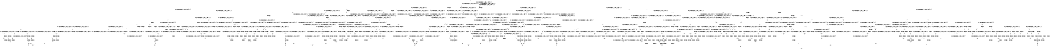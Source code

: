 digraph BCG {
size = "7, 10.5";
center = TRUE;
node [shape = circle];
0 [peripheries = 2];
0 -> 1 [label = "EX !0 !ATOMIC_EXCH_BRANCH (1, +1, TRUE, +0, 3, TRUE) !{0, 1, 2}"];
0 -> 2 [label = "EX !2 !ATOMIC_EXCH_BRANCH (1, +1, TRUE, +0, 2, TRUE) !{0, 1, 2}"];
0 -> 3 [label = "EX !1 !ATOMIC_EXCH_BRANCH (1, +0, TRUE, +0, 1, TRUE) !{0, 1, 2}"];
0 -> 4 [label = "EX !0 !ATOMIC_EXCH_BRANCH (1, +1, TRUE, +0, 3, TRUE) !{0, 1, 2}"];
1 -> 5 [label = "EX !2 !ATOMIC_EXCH_BRANCH (1, +1, TRUE, +0, 2, FALSE) !{0, 1, 2}"];
1 -> 6 [label = "EX !1 !ATOMIC_EXCH_BRANCH (1, +0, TRUE, +0, 1, FALSE) !{0, 1, 2}"];
1 -> 7 [label = "TERMINATE !0"];
2 -> 8 [label = "EX !0 !ATOMIC_EXCH_BRANCH (1, +1, TRUE, +0, 3, FALSE) !{0, 1, 2}"];
2 -> 9 [label = "EX !1 !ATOMIC_EXCH_BRANCH (1, +0, TRUE, +0, 1, FALSE) !{0, 1, 2}"];
2 -> 10 [label = "TERMINATE !2"];
2 -> 11 [label = "EX !0 !ATOMIC_EXCH_BRANCH (1, +1, TRUE, +0, 3, FALSE) !{0, 1, 2}"];
3 -> 3 [label = "EX !1 !ATOMIC_EXCH_BRANCH (1, +0, TRUE, +0, 1, TRUE) !{0, 1, 2}"];
3 -> 12 [label = "EX !0 !ATOMIC_EXCH_BRANCH (1, +1, TRUE, +0, 3, TRUE) !{0, 1, 2}"];
3 -> 13 [label = "EX !2 !ATOMIC_EXCH_BRANCH (1, +1, TRUE, +0, 2, TRUE) !{0, 1, 2}"];
3 -> 14 [label = "EX !0 !ATOMIC_EXCH_BRANCH (1, +1, TRUE, +0, 3, TRUE) !{0, 1, 2}"];
4 -> 15 [label = "EX !1 !ATOMIC_EXCH_BRANCH (1, +0, TRUE, +0, 1, FALSE) !{0, 1, 2}"];
4 -> 16 [label = "EX !2 !ATOMIC_EXCH_BRANCH (1, +1, TRUE, +0, 2, FALSE) !{0, 1, 2}"];
4 -> 17 [label = "EX !1 !ATOMIC_EXCH_BRANCH (1, +0, TRUE, +0, 1, FALSE) !{0, 1, 2}"];
4 -> 18 [label = "TERMINATE !0"];
5 -> 19 [label = "EX !1 !ATOMIC_EXCH_BRANCH (1, +0, TRUE, +0, 1, FALSE) !{0, 1, 2}"];
5 -> 20 [label = "TERMINATE !0"];
5 -> 21 [label = "TERMINATE !2"];
6 -> 22 [label = "EX !2 !ATOMIC_EXCH_BRANCH (1, +1, TRUE, +0, 2, TRUE) !{0, 1, 2}"];
6 -> 23 [label = "TERMINATE !0"];
6 -> 24 [label = "TERMINATE !1"];
7 -> 25 [label = "EX !2 !ATOMIC_EXCH_BRANCH (1, +1, TRUE, +0, 2, FALSE) !{1, 2}"];
7 -> 26 [label = "EX !1 !ATOMIC_EXCH_BRANCH (1, +0, TRUE, +0, 1, FALSE) !{1, 2}"];
7 -> 27 [label = "EX !1 !ATOMIC_EXCH_BRANCH (1, +0, TRUE, +0, 1, FALSE) !{1, 2}"];
8 -> 28 [label = "EX !0 !ATOMIC_EXCH_BRANCH (1, +0, TRUE, +1, 1, TRUE) !{0, 1, 2}"];
8 -> 29 [label = "EX !1 !ATOMIC_EXCH_BRANCH (1, +0, TRUE, +0, 1, FALSE) !{0, 1, 2}"];
8 -> 30 [label = "TERMINATE !2"];
8 -> 31 [label = "EX !0 !ATOMIC_EXCH_BRANCH (1, +0, TRUE, +1, 1, TRUE) !{0, 1, 2}"];
9 -> 22 [label = "EX !0 !ATOMIC_EXCH_BRANCH (1, +1, TRUE, +0, 3, TRUE) !{0, 1, 2}"];
9 -> 32 [label = "TERMINATE !2"];
9 -> 33 [label = "TERMINATE !1"];
9 -> 34 [label = "EX !0 !ATOMIC_EXCH_BRANCH (1, +1, TRUE, +0, 3, TRUE) !{0, 1, 2}"];
10 -> 35 [label = "EX !0 !ATOMIC_EXCH_BRANCH (1, +1, TRUE, +0, 3, FALSE) !{0, 1}"];
10 -> 36 [label = "EX !1 !ATOMIC_EXCH_BRANCH (1, +0, TRUE, +0, 1, FALSE) !{0, 1}"];
10 -> 37 [label = "EX !0 !ATOMIC_EXCH_BRANCH (1, +1, TRUE, +0, 3, FALSE) !{0, 1}"];
11 -> 38 [label = "EX !1 !ATOMIC_EXCH_BRANCH (1, +0, TRUE, +0, 1, FALSE) !{0, 1, 2}"];
11 -> 31 [label = "EX !0 !ATOMIC_EXCH_BRANCH (1, +0, TRUE, +1, 1, TRUE) !{0, 1, 2}"];
11 -> 39 [label = "EX !1 !ATOMIC_EXCH_BRANCH (1, +0, TRUE, +0, 1, FALSE) !{0, 1, 2}"];
11 -> 40 [label = "TERMINATE !2"];
12 -> 6 [label = "EX !1 !ATOMIC_EXCH_BRANCH (1, +0, TRUE, +0, 1, FALSE) !{0, 1, 2}"];
12 -> 41 [label = "EX !2 !ATOMIC_EXCH_BRANCH (1, +1, TRUE, +0, 2, FALSE) !{0, 1, 2}"];
12 -> 42 [label = "TERMINATE !0"];
13 -> 9 [label = "EX !1 !ATOMIC_EXCH_BRANCH (1, +0, TRUE, +0, 1, FALSE) !{0, 1, 2}"];
13 -> 43 [label = "EX !0 !ATOMIC_EXCH_BRANCH (1, +1, TRUE, +0, 3, FALSE) !{0, 1, 2}"];
13 -> 44 [label = "TERMINATE !2"];
13 -> 45 [label = "EX !0 !ATOMIC_EXCH_BRANCH (1, +1, TRUE, +0, 3, FALSE) !{0, 1, 2}"];
14 -> 15 [label = "EX !1 !ATOMIC_EXCH_BRANCH (1, +0, TRUE, +0, 1, FALSE) !{0, 1, 2}"];
14 -> 17 [label = "EX !1 !ATOMIC_EXCH_BRANCH (1, +0, TRUE, +0, 1, FALSE) !{0, 1, 2}"];
14 -> 46 [label = "EX !2 !ATOMIC_EXCH_BRANCH (1, +1, TRUE, +0, 2, FALSE) !{0, 1, 2}"];
14 -> 47 [label = "TERMINATE !0"];
15 -> 48 [label = "EX !2 !ATOMIC_EXCH_BRANCH (1, +1, TRUE, +0, 2, TRUE) !{0, 1, 2}"];
15 -> 49 [label = "EX !2 !ATOMIC_EXCH_BRANCH (1, +1, TRUE, +0, 2, TRUE) !{0, 1, 2}"];
15 -> 50 [label = "TERMINATE !0"];
15 -> 51 [label = "TERMINATE !1"];
16 -> 52 [label = "EX !1 !ATOMIC_EXCH_BRANCH (1, +0, TRUE, +0, 1, FALSE) !{0, 1, 2}"];
16 -> 53 [label = "EX !1 !ATOMIC_EXCH_BRANCH (1, +0, TRUE, +0, 1, FALSE) !{0, 1, 2}"];
16 -> 54 [label = "TERMINATE !0"];
16 -> 55 [label = "TERMINATE !2"];
17 -> 34 [label = "EX !2 !ATOMIC_EXCH_BRANCH (1, +1, TRUE, +0, 2, TRUE) !{0, 1, 2}"];
17 -> 56 [label = "TERMINATE !0"];
17 -> 57 [label = "TERMINATE !1"];
18 -> 58 [label = "EX !2 !ATOMIC_EXCH_BRANCH (1, +1, TRUE, +0, 2, FALSE) !{1, 2}"];
18 -> 59 [label = "EX !1 !ATOMIC_EXCH_BRANCH (1, +0, TRUE, +0, 1, FALSE) !{1, 2}"];
19 -> 60 [label = "TERMINATE !0"];
19 -> 61 [label = "TERMINATE !2"];
19 -> 62 [label = "TERMINATE !1"];
20 -> 63 [label = "EX !1 !ATOMIC_EXCH_BRANCH (1, +0, TRUE, +0, 1, FALSE) !{1, 2}"];
20 -> 64 [label = "TERMINATE !2"];
20 -> 65 [label = "EX !1 !ATOMIC_EXCH_BRANCH (1, +0, TRUE, +0, 1, FALSE) !{1, 2}"];
21 -> 66 [label = "EX !1 !ATOMIC_EXCH_BRANCH (1, +0, TRUE, +0, 1, FALSE) !{0, 1}"];
21 -> 64 [label = "TERMINATE !0"];
22 -> 67 [label = "TERMINATE !0"];
22 -> 68 [label = "TERMINATE !2"];
22 -> 69 [label = "TERMINATE !1"];
23 -> 70 [label = "EX !2 !ATOMIC_EXCH_BRANCH (1, +1, TRUE, +0, 2, TRUE) !{1, 2}"];
23 -> 71 [label = "TERMINATE !1"];
24 -> 72 [label = "EX !2 !ATOMIC_EXCH_BRANCH (1, +1, TRUE, +0, 2, TRUE) !{0, 2}"];
24 -> 71 [label = "TERMINATE !0"];
25 -> 63 [label = "EX !1 !ATOMIC_EXCH_BRANCH (1, +0, TRUE, +0, 1, FALSE) !{1, 2}"];
25 -> 64 [label = "TERMINATE !2"];
25 -> 65 [label = "EX !1 !ATOMIC_EXCH_BRANCH (1, +0, TRUE, +0, 1, FALSE) !{1, 2}"];
26 -> 70 [label = "EX !2 !ATOMIC_EXCH_BRANCH (1, +1, TRUE, +0, 2, TRUE) !{1, 2}"];
26 -> 71 [label = "TERMINATE !1"];
27 -> 73 [label = "EX !2 !ATOMIC_EXCH_BRANCH (1, +1, TRUE, +0, 2, TRUE) !{1, 2}"];
27 -> 74 [label = "EX !2 !ATOMIC_EXCH_BRANCH (1, +1, TRUE, +0, 2, TRUE) !{1, 2}"];
27 -> 75 [label = "TERMINATE !1"];
28 -> 76 [label = "EX !0 !ATOMIC_EXCH_BRANCH (1, +1, TRUE, +0, 3, TRUE) !{0, 1, 2}"];
28 -> 77 [label = "EX !1 !ATOMIC_EXCH_BRANCH (1, +0, TRUE, +0, 1, TRUE) !{0, 1, 2}"];
28 -> 78 [label = "TERMINATE !2"];
28 -> 79 [label = "EX !0 !ATOMIC_EXCH_BRANCH (1, +1, TRUE, +0, 3, TRUE) !{0, 1, 2}"];
29 -> 80 [label = "EX !0 !ATOMIC_EXCH_BRANCH (1, +0, TRUE, +1, 1, FALSE) !{0, 1, 2}"];
29 -> 81 [label = "TERMINATE !2"];
29 -> 82 [label = "TERMINATE !1"];
29 -> 83 [label = "EX !0 !ATOMIC_EXCH_BRANCH (1, +0, TRUE, +1, 1, FALSE) !{0, 1, 2}"];
30 -> 84 [label = "EX !0 !ATOMIC_EXCH_BRANCH (1, +0, TRUE, +1, 1, TRUE) !{0, 1}"];
30 -> 85 [label = "EX !1 !ATOMIC_EXCH_BRANCH (1, +0, TRUE, +0, 1, FALSE) !{0, 1}"];
30 -> 86 [label = "EX !0 !ATOMIC_EXCH_BRANCH (1, +0, TRUE, +1, 1, TRUE) !{0, 1}"];
31 -> 87 [label = "EX !1 !ATOMIC_EXCH_BRANCH (1, +0, TRUE, +0, 1, TRUE) !{0, 1, 2}"];
31 -> 79 [label = "EX !0 !ATOMIC_EXCH_BRANCH (1, +1, TRUE, +0, 3, TRUE) !{0, 1, 2}"];
31 -> 88 [label = "EX !1 !ATOMIC_EXCH_BRANCH (1, +0, TRUE, +0, 1, TRUE) !{0, 1, 2}"];
31 -> 89 [label = "TERMINATE !2"];
32 -> 90 [label = "EX !0 !ATOMIC_EXCH_BRANCH (1, +1, TRUE, +0, 3, TRUE) !{0, 1}"];
32 -> 91 [label = "TERMINATE !1"];
32 -> 92 [label = "EX !0 !ATOMIC_EXCH_BRANCH (1, +1, TRUE, +0, 3, TRUE) !{0, 1}"];
33 -> 72 [label = "EX !0 !ATOMIC_EXCH_BRANCH (1, +1, TRUE, +0, 3, TRUE) !{0, 2}"];
33 -> 91 [label = "TERMINATE !2"];
33 -> 93 [label = "EX !0 !ATOMIC_EXCH_BRANCH (1, +1, TRUE, +0, 3, TRUE) !{0, 2}"];
34 -> 94 [label = "TERMINATE !0"];
34 -> 95 [label = "TERMINATE !2"];
34 -> 96 [label = "TERMINATE !1"];
35 -> 84 [label = "EX !0 !ATOMIC_EXCH_BRANCH (1, +0, TRUE, +1, 1, TRUE) !{0, 1}"];
35 -> 85 [label = "EX !1 !ATOMIC_EXCH_BRANCH (1, +0, TRUE, +0, 1, FALSE) !{0, 1}"];
35 -> 86 [label = "EX !0 !ATOMIC_EXCH_BRANCH (1, +0, TRUE, +1, 1, TRUE) !{0, 1}"];
36 -> 90 [label = "EX !0 !ATOMIC_EXCH_BRANCH (1, +1, TRUE, +0, 3, TRUE) !{0, 1}"];
36 -> 91 [label = "TERMINATE !1"];
36 -> 92 [label = "EX !0 !ATOMIC_EXCH_BRANCH (1, +1, TRUE, +0, 3, TRUE) !{0, 1}"];
37 -> 97 [label = "EX !1 !ATOMIC_EXCH_BRANCH (1, +0, TRUE, +0, 1, FALSE) !{0, 1}"];
37 -> 86 [label = "EX !0 !ATOMIC_EXCH_BRANCH (1, +0, TRUE, +1, 1, TRUE) !{0, 1}"];
37 -> 98 [label = "EX !1 !ATOMIC_EXCH_BRANCH (1, +0, TRUE, +0, 1, FALSE) !{0, 1}"];
38 -> 99 [label = "EX !0 !ATOMIC_EXCH_BRANCH (1, +0, TRUE, +1, 1, FALSE) !{0, 1, 2}"];
38 -> 100 [label = "TERMINATE !2"];
38 -> 101 [label = "TERMINATE !1"];
39 -> 83 [label = "EX !0 !ATOMIC_EXCH_BRANCH (1, +0, TRUE, +1, 1, FALSE) !{0, 1, 2}"];
39 -> 102 [label = "TERMINATE !2"];
39 -> 103 [label = "TERMINATE !1"];
40 -> 104 [label = "EX !0 !ATOMIC_EXCH_BRANCH (1, +0, TRUE, +1, 1, TRUE) !{0, 1}"];
40 -> 105 [label = "EX !1 !ATOMIC_EXCH_BRANCH (1, +0, TRUE, +0, 1, FALSE) !{0, 1}"];
41 -> 19 [label = "EX !1 !ATOMIC_EXCH_BRANCH (1, +0, TRUE, +0, 1, FALSE) !{0, 1, 2}"];
41 -> 106 [label = "TERMINATE !0"];
41 -> 107 [label = "TERMINATE !2"];
42 -> 26 [label = "EX !1 !ATOMIC_EXCH_BRANCH (1, +0, TRUE, +0, 1, FALSE) !{1, 2}"];
42 -> 108 [label = "EX !2 !ATOMIC_EXCH_BRANCH (1, +1, TRUE, +0, 2, FALSE) !{1, 2}"];
42 -> 27 [label = "EX !1 !ATOMIC_EXCH_BRANCH (1, +0, TRUE, +0, 1, FALSE) !{1, 2}"];
43 -> 109 [label = "EX !0 !ATOMIC_EXCH_BRANCH (1, +0, TRUE, +1, 1, TRUE) !{0, 1, 2}"];
43 -> 29 [label = "EX !1 !ATOMIC_EXCH_BRANCH (1, +0, TRUE, +0, 1, FALSE) !{0, 1, 2}"];
43 -> 110 [label = "TERMINATE !2"];
43 -> 111 [label = "EX !0 !ATOMIC_EXCH_BRANCH (1, +0, TRUE, +1, 1, TRUE) !{0, 1, 2}"];
44 -> 36 [label = "EX !1 !ATOMIC_EXCH_BRANCH (1, +0, TRUE, +0, 1, FALSE) !{0, 1}"];
44 -> 112 [label = "EX !0 !ATOMIC_EXCH_BRANCH (1, +1, TRUE, +0, 3, FALSE) !{0, 1}"];
44 -> 113 [label = "EX !0 !ATOMIC_EXCH_BRANCH (1, +1, TRUE, +0, 3, FALSE) !{0, 1}"];
45 -> 38 [label = "EX !1 !ATOMIC_EXCH_BRANCH (1, +0, TRUE, +0, 1, FALSE) !{0, 1, 2}"];
45 -> 111 [label = "EX !0 !ATOMIC_EXCH_BRANCH (1, +0, TRUE, +1, 1, TRUE) !{0, 1, 2}"];
45 -> 39 [label = "EX !1 !ATOMIC_EXCH_BRANCH (1, +0, TRUE, +0, 1, FALSE) !{0, 1, 2}"];
45 -> 114 [label = "TERMINATE !2"];
46 -> 52 [label = "EX !1 !ATOMIC_EXCH_BRANCH (1, +0, TRUE, +0, 1, FALSE) !{0, 1, 2}"];
46 -> 53 [label = "EX !1 !ATOMIC_EXCH_BRANCH (1, +0, TRUE, +0, 1, FALSE) !{0, 1, 2}"];
46 -> 115 [label = "TERMINATE !0"];
46 -> 116 [label = "TERMINATE !2"];
47 -> 59 [label = "EX !1 !ATOMIC_EXCH_BRANCH (1, +0, TRUE, +0, 1, FALSE) !{1, 2}"];
47 -> 117 [label = "EX !2 !ATOMIC_EXCH_BRANCH (1, +1, TRUE, +0, 2, FALSE) !{1, 2}"];
48 -> 118 [label = "TERMINATE !0"];
48 -> 119 [label = "TERMINATE !2"];
48 -> 120 [label = "TERMINATE !1"];
49 -> 121 [label = "TERMINATE !0"];
49 -> 122 [label = "TERMINATE !2"];
49 -> 123 [label = "TERMINATE !1"];
50 -> 124 [label = "EX !2 !ATOMIC_EXCH_BRANCH (1, +1, TRUE, +0, 2, TRUE) !{1, 2}"];
50 -> 125 [label = "TERMINATE !1"];
51 -> 126 [label = "EX !2 !ATOMIC_EXCH_BRANCH (1, +1, TRUE, +0, 2, TRUE) !{0, 2}"];
51 -> 125 [label = "TERMINATE !0"];
52 -> 127 [label = "TERMINATE !0"];
52 -> 128 [label = "TERMINATE !2"];
52 -> 129 [label = "TERMINATE !1"];
53 -> 130 [label = "TERMINATE !0"];
53 -> 131 [label = "TERMINATE !2"];
53 -> 132 [label = "TERMINATE !1"];
54 -> 133 [label = "EX !1 !ATOMIC_EXCH_BRANCH (1, +0, TRUE, +0, 1, FALSE) !{1, 2}"];
54 -> 134 [label = "TERMINATE !2"];
55 -> 135 [label = "EX !1 !ATOMIC_EXCH_BRANCH (1, +0, TRUE, +0, 1, FALSE) !{0, 1}"];
55 -> 134 [label = "TERMINATE !0"];
56 -> 136 [label = "EX !2 !ATOMIC_EXCH_BRANCH (1, +1, TRUE, +0, 2, TRUE) !{1, 2}"];
56 -> 137 [label = "TERMINATE !1"];
57 -> 138 [label = "EX !2 !ATOMIC_EXCH_BRANCH (1, +1, TRUE, +0, 2, TRUE) !{0, 2}"];
57 -> 137 [label = "TERMINATE !0"];
58 -> 133 [label = "EX !1 !ATOMIC_EXCH_BRANCH (1, +0, TRUE, +0, 1, FALSE) !{1, 2}"];
58 -> 134 [label = "TERMINATE !2"];
59 -> 136 [label = "EX !2 !ATOMIC_EXCH_BRANCH (1, +1, TRUE, +0, 2, TRUE) !{1, 2}"];
59 -> 137 [label = "TERMINATE !1"];
60 -> 139 [label = "TERMINATE !2"];
60 -> 140 [label = "TERMINATE !1"];
61 -> 139 [label = "TERMINATE !0"];
61 -> 141 [label = "TERMINATE !1"];
62 -> 140 [label = "TERMINATE !0"];
62 -> 141 [label = "TERMINATE !2"];
63 -> 139 [label = "TERMINATE !2"];
63 -> 140 [label = "TERMINATE !1"];
64 -> 142 [label = "EX !1 !ATOMIC_EXCH_BRANCH (1, +0, TRUE, +0, 1, FALSE) !{1}"];
64 -> 143 [label = "EX !1 !ATOMIC_EXCH_BRANCH (1, +0, TRUE, +0, 1, FALSE) !{1}"];
65 -> 144 [label = "TERMINATE !2"];
65 -> 145 [label = "TERMINATE !1"];
66 -> 139 [label = "TERMINATE !0"];
66 -> 141 [label = "TERMINATE !1"];
67 -> 146 [label = "TERMINATE !2"];
67 -> 147 [label = "TERMINATE !1"];
68 -> 146 [label = "TERMINATE !0"];
68 -> 148 [label = "TERMINATE !1"];
69 -> 147 [label = "TERMINATE !0"];
69 -> 148 [label = "TERMINATE !2"];
70 -> 146 [label = "TERMINATE !2"];
70 -> 147 [label = "TERMINATE !1"];
71 -> 149 [label = "EX !2 !ATOMIC_EXCH_BRANCH (1, +1, TRUE, +0, 2, TRUE) !{2}"];
71 -> 150 [label = "EX !2 !ATOMIC_EXCH_BRANCH (1, +1, TRUE, +0, 2, TRUE) !{2}"];
72 -> 147 [label = "TERMINATE !0"];
72 -> 148 [label = "TERMINATE !2"];
73 -> 151 [label = "TERMINATE !2"];
73 -> 152 [label = "TERMINATE !1"];
74 -> 153 [label = "TERMINATE !2"];
74 -> 154 [label = "TERMINATE !1"];
75 -> 155 [label = "EX !2 !ATOMIC_EXCH_BRANCH (1, +1, TRUE, +0, 2, TRUE) !{2}"];
76 -> 19 [label = "EX !1 !ATOMIC_EXCH_BRANCH (1, +0, TRUE, +0, 1, FALSE) !{0, 1, 2}"];
76 -> 20 [label = "TERMINATE !0"];
76 -> 21 [label = "TERMINATE !2"];
77 -> 156 [label = "EX !0 !ATOMIC_EXCH_BRANCH (1, +1, TRUE, +0, 3, TRUE) !{0, 1, 2}"];
77 -> 77 [label = "EX !1 !ATOMIC_EXCH_BRANCH (1, +0, TRUE, +0, 1, TRUE) !{0, 1, 2}"];
77 -> 157 [label = "TERMINATE !2"];
77 -> 158 [label = "EX !0 !ATOMIC_EXCH_BRANCH (1, +1, TRUE, +0, 3, TRUE) !{0, 1, 2}"];
78 -> 159 [label = "EX !0 !ATOMIC_EXCH_BRANCH (1, +1, TRUE, +0, 3, TRUE) !{0, 1}"];
78 -> 160 [label = "EX !1 !ATOMIC_EXCH_BRANCH (1, +0, TRUE, +0, 1, TRUE) !{0, 1}"];
78 -> 161 [label = "EX !0 !ATOMIC_EXCH_BRANCH (1, +1, TRUE, +0, 3, TRUE) !{0, 1}"];
79 -> 52 [label = "EX !1 !ATOMIC_EXCH_BRANCH (1, +0, TRUE, +0, 1, FALSE) !{0, 1, 2}"];
79 -> 53 [label = "EX !1 !ATOMIC_EXCH_BRANCH (1, +0, TRUE, +0, 1, FALSE) !{0, 1, 2}"];
79 -> 54 [label = "TERMINATE !0"];
79 -> 55 [label = "TERMINATE !2"];
80 -> 60 [label = "TERMINATE !0"];
80 -> 61 [label = "TERMINATE !2"];
80 -> 62 [label = "TERMINATE !1"];
81 -> 162 [label = "EX !0 !ATOMIC_EXCH_BRANCH (1, +0, TRUE, +1, 1, FALSE) !{0, 1}"];
81 -> 163 [label = "TERMINATE !1"];
81 -> 164 [label = "EX !0 !ATOMIC_EXCH_BRANCH (1, +0, TRUE, +1, 1, FALSE) !{0, 1}"];
82 -> 165 [label = "EX !0 !ATOMIC_EXCH_BRANCH (1, +0, TRUE, +1, 1, FALSE) !{0, 2}"];
82 -> 163 [label = "TERMINATE !2"];
82 -> 166 [label = "EX !0 !ATOMIC_EXCH_BRANCH (1, +0, TRUE, +1, 1, FALSE) !{0, 2}"];
83 -> 130 [label = "TERMINATE !0"];
83 -> 131 [label = "TERMINATE !2"];
83 -> 132 [label = "TERMINATE !1"];
84 -> 159 [label = "EX !0 !ATOMIC_EXCH_BRANCH (1, +1, TRUE, +0, 3, TRUE) !{0, 1}"];
84 -> 160 [label = "EX !1 !ATOMIC_EXCH_BRANCH (1, +0, TRUE, +0, 1, TRUE) !{0, 1}"];
84 -> 161 [label = "EX !0 !ATOMIC_EXCH_BRANCH (1, +1, TRUE, +0, 3, TRUE) !{0, 1}"];
85 -> 162 [label = "EX !0 !ATOMIC_EXCH_BRANCH (1, +0, TRUE, +1, 1, FALSE) !{0, 1}"];
85 -> 163 [label = "TERMINATE !1"];
85 -> 164 [label = "EX !0 !ATOMIC_EXCH_BRANCH (1, +0, TRUE, +1, 1, FALSE) !{0, 1}"];
86 -> 167 [label = "EX !1 !ATOMIC_EXCH_BRANCH (1, +0, TRUE, +0, 1, TRUE) !{0, 1}"];
86 -> 161 [label = "EX !0 !ATOMIC_EXCH_BRANCH (1, +1, TRUE, +0, 3, TRUE) !{0, 1}"];
86 -> 168 [label = "EX !1 !ATOMIC_EXCH_BRANCH (1, +0, TRUE, +0, 1, TRUE) !{0, 1}"];
87 -> 169 [label = "EX !0 !ATOMIC_EXCH_BRANCH (1, +1, TRUE, +0, 3, TRUE) !{0, 1, 2}"];
87 -> 87 [label = "EX !1 !ATOMIC_EXCH_BRANCH (1, +0, TRUE, +0, 1, TRUE) !{0, 1, 2}"];
87 -> 170 [label = "TERMINATE !2"];
88 -> 87 [label = "EX !1 !ATOMIC_EXCH_BRANCH (1, +0, TRUE, +0, 1, TRUE) !{0, 1, 2}"];
88 -> 158 [label = "EX !0 !ATOMIC_EXCH_BRANCH (1, +1, TRUE, +0, 3, TRUE) !{0, 1, 2}"];
88 -> 88 [label = "EX !1 !ATOMIC_EXCH_BRANCH (1, +0, TRUE, +0, 1, TRUE) !{0, 1, 2}"];
88 -> 171 [label = "TERMINATE !2"];
89 -> 172 [label = "EX !0 !ATOMIC_EXCH_BRANCH (1, +1, TRUE, +0, 3, TRUE) !{0, 1}"];
89 -> 173 [label = "EX !1 !ATOMIC_EXCH_BRANCH (1, +0, TRUE, +0, 1, TRUE) !{0, 1}"];
90 -> 146 [label = "TERMINATE !0"];
90 -> 148 [label = "TERMINATE !1"];
91 -> 174 [label = "EX !0 !ATOMIC_EXCH_BRANCH (1, +1, TRUE, +0, 3, TRUE) !{0}"];
91 -> 175 [label = "EX !0 !ATOMIC_EXCH_BRANCH (1, +1, TRUE, +0, 3, TRUE) !{0}"];
92 -> 176 [label = "TERMINATE !0"];
92 -> 177 [label = "TERMINATE !1"];
93 -> 178 [label = "TERMINATE !0"];
93 -> 179 [label = "TERMINATE !2"];
94 -> 180 [label = "TERMINATE !2"];
94 -> 181 [label = "TERMINATE !1"];
95 -> 180 [label = "TERMINATE !0"];
95 -> 182 [label = "TERMINATE !1"];
96 -> 181 [label = "TERMINATE !0"];
96 -> 182 [label = "TERMINATE !2"];
97 -> 183 [label = "EX !0 !ATOMIC_EXCH_BRANCH (1, +0, TRUE, +1, 1, FALSE) !{0, 1}"];
97 -> 184 [label = "TERMINATE !1"];
97 -> 164 [label = "EX !0 !ATOMIC_EXCH_BRANCH (1, +0, TRUE, +1, 1, FALSE) !{0, 1}"];
98 -> 164 [label = "EX !0 !ATOMIC_EXCH_BRANCH (1, +0, TRUE, +1, 1, FALSE) !{0, 1}"];
98 -> 185 [label = "TERMINATE !1"];
99 -> 127 [label = "TERMINATE !0"];
99 -> 128 [label = "TERMINATE !2"];
99 -> 129 [label = "TERMINATE !1"];
100 -> 186 [label = "EX !0 !ATOMIC_EXCH_BRANCH (1, +0, TRUE, +1, 1, FALSE) !{0, 1}"];
100 -> 187 [label = "TERMINATE !1"];
101 -> 188 [label = "EX !0 !ATOMIC_EXCH_BRANCH (1, +0, TRUE, +1, 1, FALSE) !{0, 2}"];
101 -> 187 [label = "TERMINATE !2"];
102 -> 189 [label = "EX !0 !ATOMIC_EXCH_BRANCH (1, +0, TRUE, +1, 1, FALSE) !{0, 1}"];
102 -> 190 [label = "TERMINATE !1"];
103 -> 191 [label = "EX !0 !ATOMIC_EXCH_BRANCH (1, +0, TRUE, +1, 1, FALSE) !{0, 2}"];
103 -> 190 [label = "TERMINATE !2"];
104 -> 172 [label = "EX !0 !ATOMIC_EXCH_BRANCH (1, +1, TRUE, +0, 3, TRUE) !{0, 1}"];
104 -> 173 [label = "EX !1 !ATOMIC_EXCH_BRANCH (1, +0, TRUE, +0, 1, TRUE) !{0, 1}"];
105 -> 189 [label = "EX !0 !ATOMIC_EXCH_BRANCH (1, +0, TRUE, +1, 1, FALSE) !{0, 1}"];
105 -> 190 [label = "TERMINATE !1"];
106 -> 63 [label = "EX !1 !ATOMIC_EXCH_BRANCH (1, +0, TRUE, +0, 1, FALSE) !{1, 2}"];
106 -> 192 [label = "TERMINATE !2"];
106 -> 65 [label = "EX !1 !ATOMIC_EXCH_BRANCH (1, +0, TRUE, +0, 1, FALSE) !{1, 2}"];
107 -> 66 [label = "EX !1 !ATOMIC_EXCH_BRANCH (1, +0, TRUE, +0, 1, FALSE) !{0, 1}"];
107 -> 192 [label = "TERMINATE !0"];
108 -> 63 [label = "EX !1 !ATOMIC_EXCH_BRANCH (1, +0, TRUE, +0, 1, FALSE) !{1, 2}"];
108 -> 192 [label = "TERMINATE !2"];
108 -> 65 [label = "EX !1 !ATOMIC_EXCH_BRANCH (1, +0, TRUE, +0, 1, FALSE) !{1, 2}"];
109 -> 156 [label = "EX !0 !ATOMIC_EXCH_BRANCH (1, +1, TRUE, +0, 3, TRUE) !{0, 1, 2}"];
109 -> 77 [label = "EX !1 !ATOMIC_EXCH_BRANCH (1, +0, TRUE, +0, 1, TRUE) !{0, 1, 2}"];
109 -> 157 [label = "TERMINATE !2"];
109 -> 158 [label = "EX !0 !ATOMIC_EXCH_BRANCH (1, +1, TRUE, +0, 3, TRUE) !{0, 1, 2}"];
110 -> 193 [label = "EX !0 !ATOMIC_EXCH_BRANCH (1, +0, TRUE, +1, 1, TRUE) !{0, 1}"];
110 -> 85 [label = "EX !1 !ATOMIC_EXCH_BRANCH (1, +0, TRUE, +0, 1, FALSE) !{0, 1}"];
110 -> 194 [label = "EX !0 !ATOMIC_EXCH_BRANCH (1, +0, TRUE, +1, 1, TRUE) !{0, 1}"];
111 -> 87 [label = "EX !1 !ATOMIC_EXCH_BRANCH (1, +0, TRUE, +0, 1, TRUE) !{0, 1, 2}"];
111 -> 158 [label = "EX !0 !ATOMIC_EXCH_BRANCH (1, +1, TRUE, +0, 3, TRUE) !{0, 1, 2}"];
111 -> 88 [label = "EX !1 !ATOMIC_EXCH_BRANCH (1, +0, TRUE, +0, 1, TRUE) !{0, 1, 2}"];
111 -> 171 [label = "TERMINATE !2"];
112 -> 193 [label = "EX !0 !ATOMIC_EXCH_BRANCH (1, +0, TRUE, +1, 1, TRUE) !{0, 1}"];
112 -> 85 [label = "EX !1 !ATOMIC_EXCH_BRANCH (1, +0, TRUE, +0, 1, FALSE) !{0, 1}"];
112 -> 194 [label = "EX !0 !ATOMIC_EXCH_BRANCH (1, +0, TRUE, +1, 1, TRUE) !{0, 1}"];
113 -> 97 [label = "EX !1 !ATOMIC_EXCH_BRANCH (1, +0, TRUE, +0, 1, FALSE) !{0, 1}"];
113 -> 194 [label = "EX !0 !ATOMIC_EXCH_BRANCH (1, +0, TRUE, +1, 1, TRUE) !{0, 1}"];
113 -> 98 [label = "EX !1 !ATOMIC_EXCH_BRANCH (1, +0, TRUE, +0, 1, FALSE) !{0, 1}"];
114 -> 195 [label = "EX !0 !ATOMIC_EXCH_BRANCH (1, +0, TRUE, +1, 1, TRUE) !{0, 1}"];
114 -> 105 [label = "EX !1 !ATOMIC_EXCH_BRANCH (1, +0, TRUE, +0, 1, FALSE) !{0, 1}"];
115 -> 133 [label = "EX !1 !ATOMIC_EXCH_BRANCH (1, +0, TRUE, +0, 1, FALSE) !{1, 2}"];
115 -> 196 [label = "TERMINATE !2"];
116 -> 135 [label = "EX !1 !ATOMIC_EXCH_BRANCH (1, +0, TRUE, +0, 1, FALSE) !{0, 1}"];
116 -> 196 [label = "TERMINATE !0"];
117 -> 133 [label = "EX !1 !ATOMIC_EXCH_BRANCH (1, +0, TRUE, +0, 1, FALSE) !{1, 2}"];
117 -> 196 [label = "TERMINATE !2"];
118 -> 197 [label = "TERMINATE !2"];
118 -> 198 [label = "TERMINATE !1"];
119 -> 197 [label = "TERMINATE !0"];
119 -> 199 [label = "TERMINATE !1"];
120 -> 198 [label = "TERMINATE !0"];
120 -> 199 [label = "TERMINATE !2"];
121 -> 200 [label = "TERMINATE !2"];
121 -> 201 [label = "TERMINATE !1"];
122 -> 200 [label = "TERMINATE !0"];
122 -> 202 [label = "TERMINATE !1"];
123 -> 201 [label = "TERMINATE !0"];
123 -> 202 [label = "TERMINATE !2"];
124 -> 200 [label = "TERMINATE !2"];
124 -> 201 [label = "TERMINATE !1"];
125 -> 203 [label = "EX !2 !ATOMIC_EXCH_BRANCH (1, +1, TRUE, +0, 2, TRUE) !{2}"];
126 -> 201 [label = "TERMINATE !0"];
126 -> 202 [label = "TERMINATE !2"];
127 -> 204 [label = "TERMINATE !2"];
127 -> 205 [label = "TERMINATE !1"];
128 -> 204 [label = "TERMINATE !0"];
128 -> 206 [label = "TERMINATE !1"];
129 -> 205 [label = "TERMINATE !0"];
129 -> 206 [label = "TERMINATE !2"];
130 -> 207 [label = "TERMINATE !2"];
130 -> 208 [label = "TERMINATE !1"];
131 -> 207 [label = "TERMINATE !0"];
131 -> 209 [label = "TERMINATE !1"];
132 -> 208 [label = "TERMINATE !0"];
132 -> 209 [label = "TERMINATE !2"];
133 -> 207 [label = "TERMINATE !2"];
133 -> 208 [label = "TERMINATE !1"];
134 -> 210 [label = "EX !1 !ATOMIC_EXCH_BRANCH (1, +0, TRUE, +0, 1, FALSE) !{1}"];
135 -> 207 [label = "TERMINATE !0"];
135 -> 209 [label = "TERMINATE !1"];
136 -> 180 [label = "TERMINATE !2"];
136 -> 181 [label = "TERMINATE !1"];
137 -> 211 [label = "EX !2 !ATOMIC_EXCH_BRANCH (1, +1, TRUE, +0, 2, TRUE) !{2}"];
138 -> 181 [label = "TERMINATE !0"];
138 -> 182 [label = "TERMINATE !2"];
139 -> 212 [label = "TERMINATE !1"];
140 -> 212 [label = "TERMINATE !2"];
141 -> 212 [label = "TERMINATE !0"];
142 -> 212 [label = "TERMINATE !1"];
143 -> 213 [label = "TERMINATE !1"];
144 -> 214 [label = "TERMINATE !1"];
145 -> 214 [label = "TERMINATE !2"];
146 -> 215 [label = "TERMINATE !1"];
147 -> 215 [label = "TERMINATE !2"];
148 -> 215 [label = "TERMINATE !0"];
149 -> 215 [label = "TERMINATE !2"];
150 -> 216 [label = "TERMINATE !2"];
151 -> 217 [label = "TERMINATE !1"];
152 -> 217 [label = "TERMINATE !2"];
153 -> 218 [label = "TERMINATE !1"];
154 -> 218 [label = "TERMINATE !2"];
155 -> 218 [label = "TERMINATE !2"];
156 -> 19 [label = "EX !1 !ATOMIC_EXCH_BRANCH (1, +0, TRUE, +0, 1, FALSE) !{0, 1, 2}"];
156 -> 106 [label = "TERMINATE !0"];
156 -> 107 [label = "TERMINATE !2"];
157 -> 219 [label = "EX !0 !ATOMIC_EXCH_BRANCH (1, +1, TRUE, +0, 3, TRUE) !{0, 1}"];
157 -> 160 [label = "EX !1 !ATOMIC_EXCH_BRANCH (1, +0, TRUE, +0, 1, TRUE) !{0, 1}"];
157 -> 220 [label = "EX !0 !ATOMIC_EXCH_BRANCH (1, +1, TRUE, +0, 3, TRUE) !{0, 1}"];
158 -> 52 [label = "EX !1 !ATOMIC_EXCH_BRANCH (1, +0, TRUE, +0, 1, FALSE) !{0, 1, 2}"];
158 -> 53 [label = "EX !1 !ATOMIC_EXCH_BRANCH (1, +0, TRUE, +0, 1, FALSE) !{0, 1, 2}"];
158 -> 115 [label = "TERMINATE !0"];
158 -> 116 [label = "TERMINATE !2"];
159 -> 66 [label = "EX !1 !ATOMIC_EXCH_BRANCH (1, +0, TRUE, +0, 1, FALSE) !{0, 1}"];
159 -> 64 [label = "TERMINATE !0"];
160 -> 219 [label = "EX !0 !ATOMIC_EXCH_BRANCH (1, +1, TRUE, +0, 3, TRUE) !{0, 1}"];
160 -> 160 [label = "EX !1 !ATOMIC_EXCH_BRANCH (1, +0, TRUE, +0, 1, TRUE) !{0, 1}"];
160 -> 220 [label = "EX !0 !ATOMIC_EXCH_BRANCH (1, +1, TRUE, +0, 3, TRUE) !{0, 1}"];
161 -> 221 [label = "EX !1 !ATOMIC_EXCH_BRANCH (1, +0, TRUE, +0, 1, FALSE) !{0, 1}"];
161 -> 222 [label = "EX !1 !ATOMIC_EXCH_BRANCH (1, +0, TRUE, +0, 1, FALSE) !{0, 1}"];
161 -> 223 [label = "TERMINATE !0"];
162 -> 139 [label = "TERMINATE !0"];
162 -> 141 [label = "TERMINATE !1"];
163 -> 224 [label = "EX !0 !ATOMIC_EXCH_BRANCH (1, +0, TRUE, +1, 1, FALSE) !{0}"];
163 -> 225 [label = "EX !0 !ATOMIC_EXCH_BRANCH (1, +0, TRUE, +1, 1, FALSE) !{0}"];
164 -> 226 [label = "TERMINATE !0"];
164 -> 227 [label = "TERMINATE !1"];
165 -> 140 [label = "TERMINATE !0"];
165 -> 141 [label = "TERMINATE !2"];
166 -> 228 [label = "TERMINATE !0"];
166 -> 229 [label = "TERMINATE !2"];
167 -> 230 [label = "EX !0 !ATOMIC_EXCH_BRANCH (1, +1, TRUE, +0, 3, TRUE) !{0, 1}"];
167 -> 167 [label = "EX !1 !ATOMIC_EXCH_BRANCH (1, +0, TRUE, +0, 1, TRUE) !{0, 1}"];
167 -> 220 [label = "EX !0 !ATOMIC_EXCH_BRANCH (1, +1, TRUE, +0, 3, TRUE) !{0, 1}"];
168 -> 167 [label = "EX !1 !ATOMIC_EXCH_BRANCH (1, +0, TRUE, +0, 1, TRUE) !{0, 1}"];
168 -> 220 [label = "EX !0 !ATOMIC_EXCH_BRANCH (1, +1, TRUE, +0, 3, TRUE) !{0, 1}"];
168 -> 168 [label = "EX !1 !ATOMIC_EXCH_BRANCH (1, +0, TRUE, +0, 1, TRUE) !{0, 1}"];
169 -> 52 [label = "EX !1 !ATOMIC_EXCH_BRANCH (1, +0, TRUE, +0, 1, FALSE) !{0, 1, 2}"];
169 -> 231 [label = "TERMINATE !0"];
169 -> 232 [label = "TERMINATE !2"];
170 -> 233 [label = "EX !0 !ATOMIC_EXCH_BRANCH (1, +1, TRUE, +0, 3, TRUE) !{0, 1}"];
170 -> 234 [label = "EX !1 !ATOMIC_EXCH_BRANCH (1, +0, TRUE, +0, 1, TRUE) !{0, 1}"];
171 -> 235 [label = "EX !0 !ATOMIC_EXCH_BRANCH (1, +1, TRUE, +0, 3, TRUE) !{0, 1}"];
171 -> 173 [label = "EX !1 !ATOMIC_EXCH_BRANCH (1, +0, TRUE, +0, 1, TRUE) !{0, 1}"];
172 -> 135 [label = "EX !1 !ATOMIC_EXCH_BRANCH (1, +0, TRUE, +0, 1, FALSE) !{0, 1}"];
172 -> 134 [label = "TERMINATE !0"];
173 -> 235 [label = "EX !0 !ATOMIC_EXCH_BRANCH (1, +1, TRUE, +0, 3, TRUE) !{0, 1}"];
173 -> 173 [label = "EX !1 !ATOMIC_EXCH_BRANCH (1, +0, TRUE, +0, 1, TRUE) !{0, 1}"];
174 -> 215 [label = "TERMINATE !0"];
175 -> 236 [label = "TERMINATE !0"];
176 -> 237 [label = "TERMINATE !1"];
177 -> 237 [label = "TERMINATE !0"];
178 -> 238 [label = "TERMINATE !2"];
179 -> 238 [label = "TERMINATE !0"];
180 -> 239 [label = "TERMINATE !1"];
181 -> 239 [label = "TERMINATE !2"];
182 -> 239 [label = "TERMINATE !0"];
183 -> 240 [label = "TERMINATE !0"];
183 -> 241 [label = "TERMINATE !1"];
184 -> 242 [label = "EX !0 !ATOMIC_EXCH_BRANCH (1, +0, TRUE, +1, 1, FALSE) !{0}"];
185 -> 243 [label = "EX !0 !ATOMIC_EXCH_BRANCH (1, +0, TRUE, +1, 1, FALSE) !{0}"];
186 -> 204 [label = "TERMINATE !0"];
186 -> 206 [label = "TERMINATE !1"];
187 -> 244 [label = "EX !0 !ATOMIC_EXCH_BRANCH (1, +0, TRUE, +1, 1, FALSE) !{0}"];
188 -> 205 [label = "TERMINATE !0"];
188 -> 206 [label = "TERMINATE !2"];
189 -> 207 [label = "TERMINATE !0"];
189 -> 209 [label = "TERMINATE !1"];
190 -> 245 [label = "EX !0 !ATOMIC_EXCH_BRANCH (1, +0, TRUE, +1, 1, FALSE) !{0}"];
191 -> 208 [label = "TERMINATE !0"];
191 -> 209 [label = "TERMINATE !2"];
192 -> 142 [label = "EX !1 !ATOMIC_EXCH_BRANCH (1, +0, TRUE, +0, 1, FALSE) !{1}"];
192 -> 143 [label = "EX !1 !ATOMIC_EXCH_BRANCH (1, +0, TRUE, +0, 1, FALSE) !{1}"];
193 -> 219 [label = "EX !0 !ATOMIC_EXCH_BRANCH (1, +1, TRUE, +0, 3, TRUE) !{0, 1}"];
193 -> 160 [label = "EX !1 !ATOMIC_EXCH_BRANCH (1, +0, TRUE, +0, 1, TRUE) !{0, 1}"];
193 -> 220 [label = "EX !0 !ATOMIC_EXCH_BRANCH (1, +1, TRUE, +0, 3, TRUE) !{0, 1}"];
194 -> 167 [label = "EX !1 !ATOMIC_EXCH_BRANCH (1, +0, TRUE, +0, 1, TRUE) !{0, 1}"];
194 -> 220 [label = "EX !0 !ATOMIC_EXCH_BRANCH (1, +1, TRUE, +0, 3, TRUE) !{0, 1}"];
194 -> 168 [label = "EX !1 !ATOMIC_EXCH_BRANCH (1, +0, TRUE, +0, 1, TRUE) !{0, 1}"];
195 -> 235 [label = "EX !0 !ATOMIC_EXCH_BRANCH (1, +1, TRUE, +0, 3, TRUE) !{0, 1}"];
195 -> 173 [label = "EX !1 !ATOMIC_EXCH_BRANCH (1, +0, TRUE, +0, 1, TRUE) !{0, 1}"];
196 -> 210 [label = "EX !1 !ATOMIC_EXCH_BRANCH (1, +0, TRUE, +0, 1, FALSE) !{1}"];
197 -> 246 [label = "TERMINATE !1"];
198 -> 246 [label = "TERMINATE !2"];
199 -> 246 [label = "TERMINATE !0"];
200 -> 247 [label = "TERMINATE !1"];
201 -> 247 [label = "TERMINATE !2"];
202 -> 247 [label = "TERMINATE !0"];
203 -> 247 [label = "TERMINATE !2"];
204 -> 248 [label = "TERMINATE !1"];
205 -> 248 [label = "TERMINATE !2"];
206 -> 248 [label = "TERMINATE !0"];
207 -> 249 [label = "TERMINATE !1"];
208 -> 249 [label = "TERMINATE !2"];
209 -> 249 [label = "TERMINATE !0"];
210 -> 249 [label = "TERMINATE !1"];
211 -> 239 [label = "TERMINATE !2"];
212 -> 250 [label = "exit"];
213 -> 251 [label = "exit"];
214 -> 252 [label = "exit"];
215 -> 250 [label = "exit"];
216 -> 253 [label = "exit"];
217 -> 254 [label = "exit"];
218 -> 252 [label = "exit"];
219 -> 66 [label = "EX !1 !ATOMIC_EXCH_BRANCH (1, +0, TRUE, +0, 1, FALSE) !{0, 1}"];
219 -> 192 [label = "TERMINATE !0"];
220 -> 221 [label = "EX !1 !ATOMIC_EXCH_BRANCH (1, +0, TRUE, +0, 1, FALSE) !{0, 1}"];
220 -> 222 [label = "EX !1 !ATOMIC_EXCH_BRANCH (1, +0, TRUE, +0, 1, FALSE) !{0, 1}"];
220 -> 255 [label = "TERMINATE !0"];
221 -> 240 [label = "TERMINATE !0"];
221 -> 241 [label = "TERMINATE !1"];
222 -> 226 [label = "TERMINATE !0"];
222 -> 227 [label = "TERMINATE !1"];
223 -> 256 [label = "EX !1 !ATOMIC_EXCH_BRANCH (1, +0, TRUE, +0, 1, FALSE) !{1}"];
224 -> 212 [label = "TERMINATE !0"];
225 -> 257 [label = "TERMINATE !0"];
226 -> 258 [label = "TERMINATE !1"];
227 -> 258 [label = "TERMINATE !0"];
228 -> 259 [label = "TERMINATE !2"];
229 -> 259 [label = "TERMINATE !0"];
230 -> 221 [label = "EX !1 !ATOMIC_EXCH_BRANCH (1, +0, TRUE, +0, 1, FALSE) !{0, 1}"];
230 -> 260 [label = "TERMINATE !0"];
231 -> 261 [label = "EX !1 !ATOMIC_EXCH_BRANCH (1, +0, TRUE, +0, 1, FALSE) !{1, 2}"];
231 -> 262 [label = "TERMINATE !2"];
232 -> 263 [label = "EX !1 !ATOMIC_EXCH_BRANCH (1, +0, TRUE, +0, 1, FALSE) !{0, 1}"];
232 -> 262 [label = "TERMINATE !0"];
233 -> 263 [label = "EX !1 !ATOMIC_EXCH_BRANCH (1, +0, TRUE, +0, 1, FALSE) !{0, 1}"];
233 -> 262 [label = "TERMINATE !0"];
234 -> 233 [label = "EX !0 !ATOMIC_EXCH_BRANCH (1, +1, TRUE, +0, 3, TRUE) !{0, 1}"];
234 -> 234 [label = "EX !1 !ATOMIC_EXCH_BRANCH (1, +0, TRUE, +0, 1, TRUE) !{0, 1}"];
235 -> 135 [label = "EX !1 !ATOMIC_EXCH_BRANCH (1, +0, TRUE, +0, 1, FALSE) !{0, 1}"];
235 -> 196 [label = "TERMINATE !0"];
236 -> 264 [label = "exit"];
237 -> 265 [label = "exit"];
238 -> 266 [label = "exit"];
239 -> 267 [label = "exit"];
240 -> 268 [label = "TERMINATE !1"];
241 -> 268 [label = "TERMINATE !0"];
242 -> 268 [label = "TERMINATE !0"];
243 -> 258 [label = "TERMINATE !0"];
244 -> 248 [label = "TERMINATE !0"];
245 -> 249 [label = "TERMINATE !0"];
246 -> 269 [label = "exit"];
247 -> 270 [label = "exit"];
248 -> 270 [label = "exit"];
249 -> 267 [label = "exit"];
255 -> 256 [label = "EX !1 !ATOMIC_EXCH_BRANCH (1, +0, TRUE, +0, 1, FALSE) !{1}"];
256 -> 258 [label = "TERMINATE !1"];
257 -> 264 [label = "exit"];
258 -> 265 [label = "exit"];
259 -> 266 [label = "exit"];
260 -> 271 [label = "EX !1 !ATOMIC_EXCH_BRANCH (1, +0, TRUE, +0, 1, FALSE) !{1}"];
261 -> 204 [label = "TERMINATE !2"];
261 -> 205 [label = "TERMINATE !1"];
262 -> 272 [label = "EX !1 !ATOMIC_EXCH_BRANCH (1, +0, TRUE, +0, 1, FALSE) !{1}"];
263 -> 204 [label = "TERMINATE !0"];
263 -> 206 [label = "TERMINATE !1"];
268 -> 273 [label = "exit"];
271 -> 268 [label = "TERMINATE !1"];
272 -> 248 [label = "TERMINATE !1"];
}
